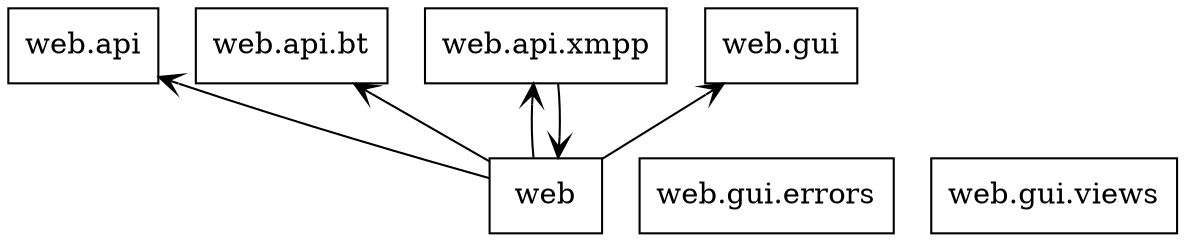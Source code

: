 digraph "packages_web" {
charset="utf-8"
rankdir=BT
"0" [label="web", shape="box"];
"1" [label="web.api", shape="box"];
"2" [label="web.api.bt", shape="box"];
"3" [label="web.api.xmpp", shape="box"];
"4" [label="web.gui", shape="box"];
"5" [label="web.gui.errors", shape="box"];
"6" [label="web.gui.views", shape="box"];
"0" -> "1" [arrowhead="open", arrowtail="none"];
"0" -> "2" [arrowhead="open", arrowtail="none"];
"0" -> "3" [arrowhead="open", arrowtail="none"];
"0" -> "4" [arrowhead="open", arrowtail="none"];
"3" -> "0" [arrowhead="open", arrowtail="none"];
}
